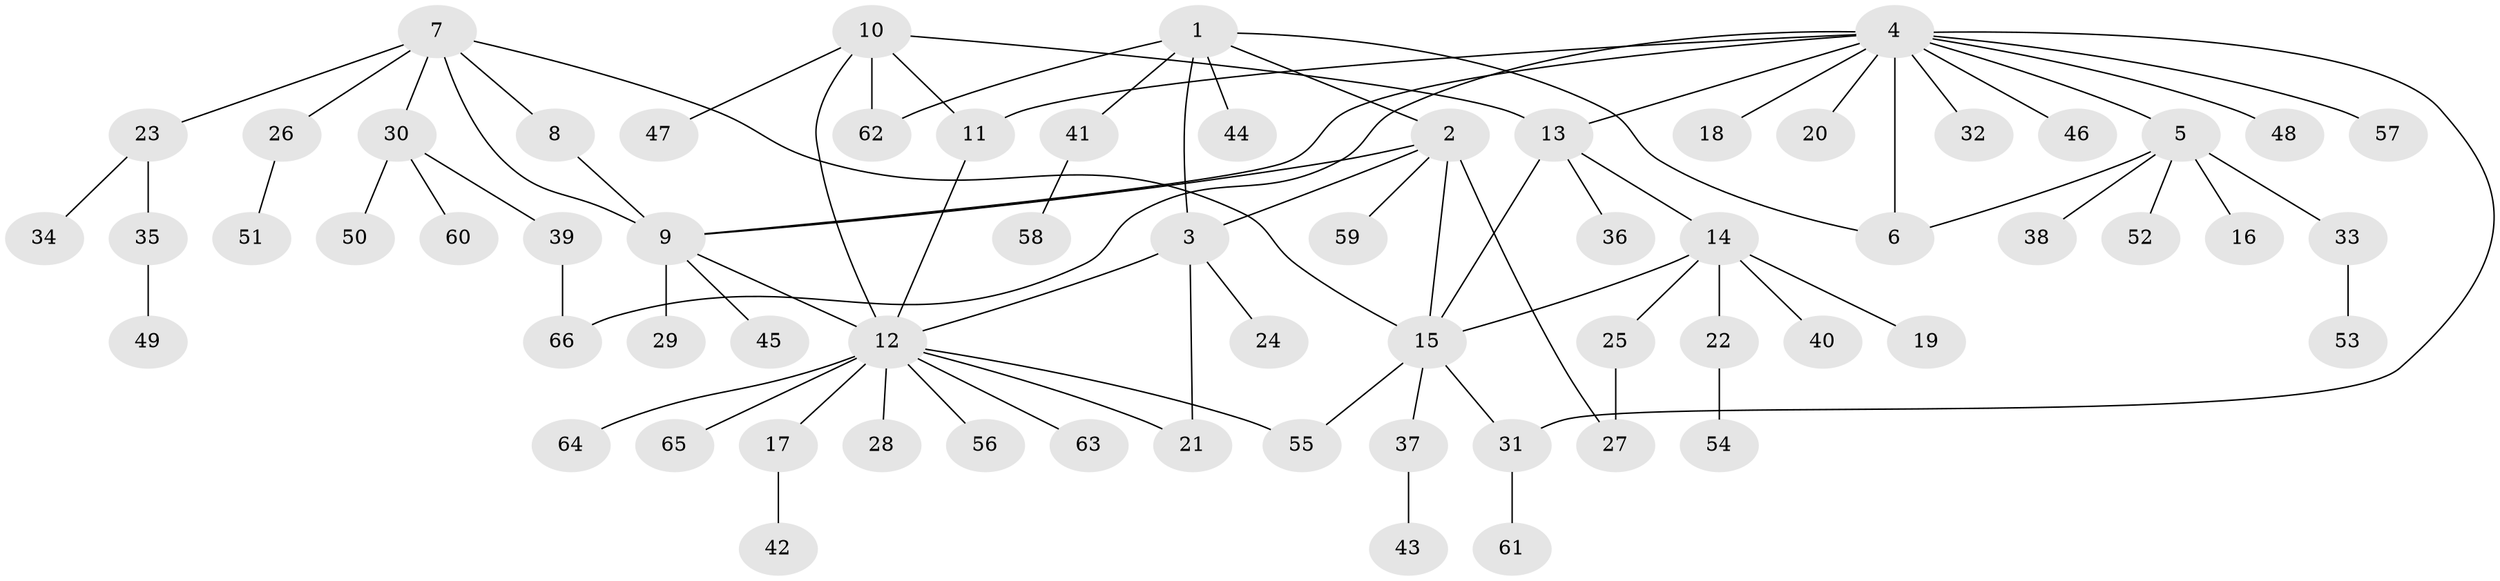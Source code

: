 // coarse degree distribution, {5: 0.02040816326530612, 6: 0.04081632653061224, 4: 0.04081632653061224, 18: 0.02040816326530612, 3: 0.061224489795918366, 7: 0.04081632653061224, 2: 0.12244897959183673, 12: 0.02040816326530612, 8: 0.02040816326530612, 1: 0.6122448979591837}
// Generated by graph-tools (version 1.1) at 2025/24/03/03/25 07:24:14]
// undirected, 66 vertices, 82 edges
graph export_dot {
graph [start="1"]
  node [color=gray90,style=filled];
  1;
  2;
  3;
  4;
  5;
  6;
  7;
  8;
  9;
  10;
  11;
  12;
  13;
  14;
  15;
  16;
  17;
  18;
  19;
  20;
  21;
  22;
  23;
  24;
  25;
  26;
  27;
  28;
  29;
  30;
  31;
  32;
  33;
  34;
  35;
  36;
  37;
  38;
  39;
  40;
  41;
  42;
  43;
  44;
  45;
  46;
  47;
  48;
  49;
  50;
  51;
  52;
  53;
  54;
  55;
  56;
  57;
  58;
  59;
  60;
  61;
  62;
  63;
  64;
  65;
  66;
  1 -- 2;
  1 -- 3;
  1 -- 6;
  1 -- 41;
  1 -- 44;
  1 -- 62;
  2 -- 3;
  2 -- 9;
  2 -- 15;
  2 -- 27;
  2 -- 59;
  3 -- 12;
  3 -- 21;
  3 -- 24;
  4 -- 5;
  4 -- 6;
  4 -- 9;
  4 -- 11;
  4 -- 13;
  4 -- 18;
  4 -- 20;
  4 -- 31;
  4 -- 32;
  4 -- 46;
  4 -- 48;
  4 -- 57;
  4 -- 66;
  5 -- 6;
  5 -- 16;
  5 -- 33;
  5 -- 38;
  5 -- 52;
  7 -- 8;
  7 -- 9;
  7 -- 15;
  7 -- 23;
  7 -- 26;
  7 -- 30;
  8 -- 9;
  9 -- 12;
  9 -- 29;
  9 -- 45;
  10 -- 11;
  10 -- 12;
  10 -- 13;
  10 -- 47;
  10 -- 62;
  11 -- 12;
  12 -- 17;
  12 -- 21;
  12 -- 28;
  12 -- 55;
  12 -- 56;
  12 -- 63;
  12 -- 64;
  12 -- 65;
  13 -- 14;
  13 -- 15;
  13 -- 36;
  14 -- 15;
  14 -- 19;
  14 -- 22;
  14 -- 25;
  14 -- 40;
  15 -- 31;
  15 -- 37;
  15 -- 55;
  17 -- 42;
  22 -- 54;
  23 -- 34;
  23 -- 35;
  25 -- 27;
  26 -- 51;
  30 -- 39;
  30 -- 50;
  30 -- 60;
  31 -- 61;
  33 -- 53;
  35 -- 49;
  37 -- 43;
  39 -- 66;
  41 -- 58;
}
